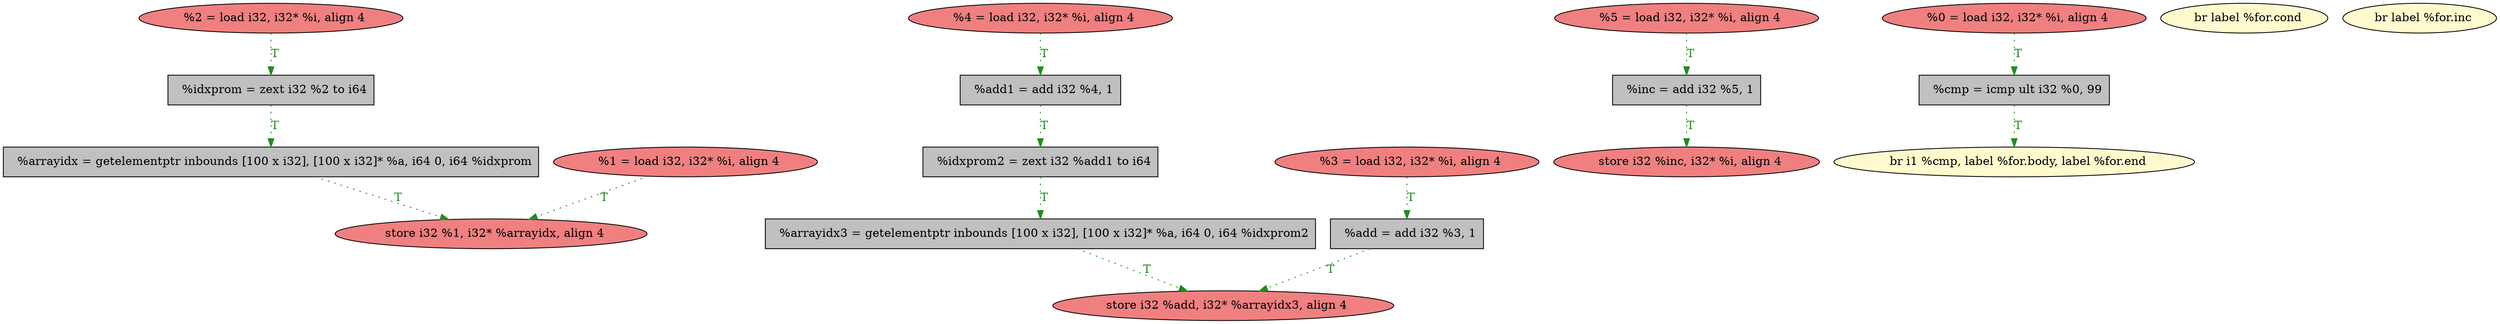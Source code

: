 
digraph G {


node153 [fillcolor=lightcoral,label="  store i32 %1, i32* %arrayidx, align 4",shape=ellipse,style=filled ]
node152 [fillcolor=lightcoral,label="  store i32 %add, i32* %arrayidx3, align 4",shape=ellipse,style=filled ]
node140 [fillcolor=grey,label="  %arrayidx = getelementptr inbounds [100 x i32], [100 x i32]* %a, i64 0, i64 %idxprom",shape=rectangle,style=filled ]
node135 [fillcolor=lightcoral,label="  store i32 %inc, i32* %i, align 4",shape=ellipse,style=filled ]
node151 [fillcolor=grey,label="  %arrayidx3 = getelementptr inbounds [100 x i32], [100 x i32]* %a, i64 0, i64 %idxprom2",shape=rectangle,style=filled ]
node139 [fillcolor=lightcoral,label="  %1 = load i32, i32* %i, align 4",shape=ellipse,style=filled ]
node141 [fillcolor=grey,label="  %add = add i32 %3, 1",shape=rectangle,style=filled ]
node138 [fillcolor=lemonchiffon,label="  br i1 %cmp, label %for.body, label %for.end",shape=ellipse,style=filled ]
node137 [fillcolor=lightcoral,label="  %5 = load i32, i32* %i, align 4",shape=ellipse,style=filled ]
node142 [fillcolor=grey,label="  %idxprom2 = zext i32 %add1 to i64",shape=rectangle,style=filled ]
node144 [fillcolor=lightcoral,label="  %2 = load i32, i32* %i, align 4",shape=ellipse,style=filled ]
node136 [fillcolor=grey,label="  %inc = add i32 %5, 1",shape=rectangle,style=filled ]
node143 [fillcolor=lemonchiffon,label="  br label %for.cond",shape=ellipse,style=filled ]
node148 [fillcolor=grey,label="  %idxprom = zext i32 %2 to i64",shape=rectangle,style=filled ]
node146 [fillcolor=grey,label="  %cmp = icmp ult i32 %0, 99",shape=rectangle,style=filled ]
node145 [fillcolor=lightcoral,label="  %0 = load i32, i32* %i, align 4",shape=ellipse,style=filled ]
node147 [fillcolor=lightcoral,label="  %3 = load i32, i32* %i, align 4",shape=ellipse,style=filled ]
node149 [fillcolor=grey,label="  %add1 = add i32 %4, 1",shape=rectangle,style=filled ]
node154 [fillcolor=lemonchiffon,label="  br label %for.inc",shape=ellipse,style=filled ]
node150 [fillcolor=lightcoral,label="  %4 = load i32, i32* %i, align 4",shape=ellipse,style=filled ]

node150->node149 [style=dotted,color=forestgreen,label="T",fontcolor=forestgreen ]
node142->node151 [style=dotted,color=forestgreen,label="T",fontcolor=forestgreen ]
node140->node153 [style=dotted,color=forestgreen,label="T",fontcolor=forestgreen ]
node139->node153 [style=dotted,color=forestgreen,label="T",fontcolor=forestgreen ]
node141->node152 [style=dotted,color=forestgreen,label="T",fontcolor=forestgreen ]
node147->node141 [style=dotted,color=forestgreen,label="T",fontcolor=forestgreen ]
node145->node146 [style=dotted,color=forestgreen,label="T",fontcolor=forestgreen ]
node137->node136 [style=dotted,color=forestgreen,label="T",fontcolor=forestgreen ]
node146->node138 [style=dotted,color=forestgreen,label="T",fontcolor=forestgreen ]
node144->node148 [style=dotted,color=forestgreen,label="T",fontcolor=forestgreen ]
node151->node152 [style=dotted,color=forestgreen,label="T",fontcolor=forestgreen ]
node148->node140 [style=dotted,color=forestgreen,label="T",fontcolor=forestgreen ]
node149->node142 [style=dotted,color=forestgreen,label="T",fontcolor=forestgreen ]
node136->node135 [style=dotted,color=forestgreen,label="T",fontcolor=forestgreen ]


}
